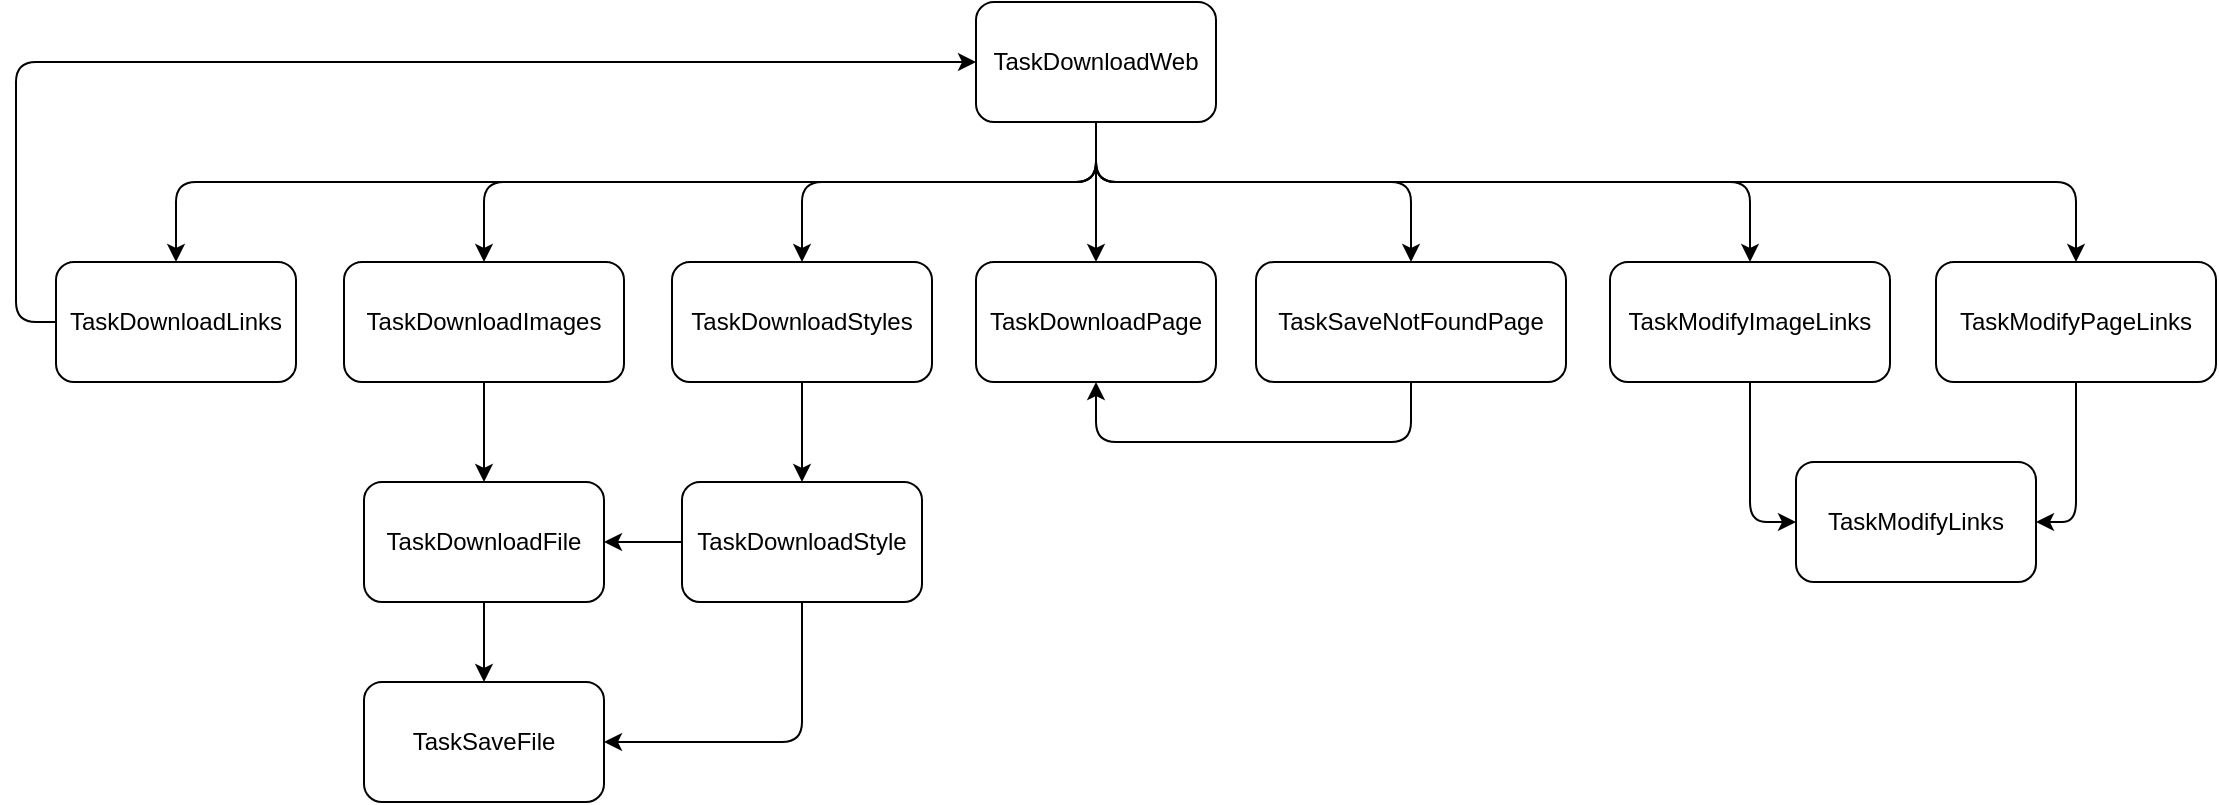 <mxfile version="13.0.3" type="device"><diagram id="C5RBs43oDa-KdzZeNtuy" name="Page-1"><mxGraphModel dx="1240" dy="694" grid="1" gridSize="10" guides="1" tooltips="1" connect="1" arrows="1" fold="1" page="1" pageScale="1" pageWidth="3300" pageHeight="4681" math="0" shadow="0"><root><mxCell id="WIyWlLk6GJQsqaUBKTNV-0"/><mxCell id="WIyWlLk6GJQsqaUBKTNV-1" parent="WIyWlLk6GJQsqaUBKTNV-0"/><mxCell id="BnOHQSBf94BujKAXbUOT-0" value="TaskDownloadWeb" style="rounded=1;whiteSpace=wrap;html=1;" vertex="1" parent="WIyWlLk6GJQsqaUBKTNV-1"><mxGeometry x="610" y="540" width="120" height="60" as="geometry"/></mxCell><mxCell id="BnOHQSBf94BujKAXbUOT-1" value="TaskDownloadLinks" style="rounded=1;whiteSpace=wrap;html=1;" vertex="1" parent="WIyWlLk6GJQsqaUBKTNV-1"><mxGeometry x="150" y="670" width="120" height="60" as="geometry"/></mxCell><mxCell id="BnOHQSBf94BujKAXbUOT-2" value="" style="edgeStyle=elbowEdgeStyle;elbow=vertical;endArrow=classic;html=1;entryX=0.5;entryY=0;entryDx=0;entryDy=0;" edge="1" parent="WIyWlLk6GJQsqaUBKTNV-1" source="BnOHQSBf94BujKAXbUOT-0" target="BnOHQSBf94BujKAXbUOT-1"><mxGeometry width="50" height="50" relative="1" as="geometry"><mxPoint x="390" y="610" as="sourcePoint"/><mxPoint x="420" y="650" as="targetPoint"/><Array as="points"><mxPoint x="310" y="630"/></Array></mxGeometry></mxCell><mxCell id="BnOHQSBf94BujKAXbUOT-3" value="TaskDownloadImages" style="rounded=1;whiteSpace=wrap;html=1;" vertex="1" parent="WIyWlLk6GJQsqaUBKTNV-1"><mxGeometry x="294" y="670" width="140" height="60" as="geometry"/></mxCell><mxCell id="BnOHQSBf94BujKAXbUOT-4" value="" style="edgeStyle=elbowEdgeStyle;elbow=vertical;endArrow=classic;html=1;exitX=0.5;exitY=1;exitDx=0;exitDy=0;entryX=0.5;entryY=0;entryDx=0;entryDy=0;" edge="1" parent="WIyWlLk6GJQsqaUBKTNV-1" source="BnOHQSBf94BujKAXbUOT-0" target="BnOHQSBf94BujKAXbUOT-3"><mxGeometry width="50" height="50" relative="1" as="geometry"><mxPoint x="390" y="610" as="sourcePoint"/><mxPoint x="440" y="560" as="targetPoint"/><Array as="points"><mxPoint x="380" y="630"/></Array></mxGeometry></mxCell><mxCell id="BnOHQSBf94BujKAXbUOT-6" value="TaskDownloadStyles" style="rounded=1;whiteSpace=wrap;html=1;" vertex="1" parent="WIyWlLk6GJQsqaUBKTNV-1"><mxGeometry x="458" y="670" width="130" height="60" as="geometry"/></mxCell><mxCell id="BnOHQSBf94BujKAXbUOT-7" value="" style="edgeStyle=elbowEdgeStyle;elbow=vertical;endArrow=classic;html=1;entryX=0.5;entryY=0;entryDx=0;entryDy=0;exitX=0.5;exitY=1;exitDx=0;exitDy=0;" edge="1" parent="WIyWlLk6GJQsqaUBKTNV-1" source="BnOHQSBf94BujKAXbUOT-0" target="BnOHQSBf94BujKAXbUOT-6"><mxGeometry width="50" height="50" relative="1" as="geometry"><mxPoint x="390" y="750" as="sourcePoint"/><mxPoint x="440" y="700" as="targetPoint"/><Array as="points"><mxPoint x="490" y="630"/></Array></mxGeometry></mxCell><mxCell id="BnOHQSBf94BujKAXbUOT-10" value="" style="edgeStyle=segmentEdgeStyle;endArrow=classic;html=1;exitX=0;exitY=0.5;exitDx=0;exitDy=0;entryX=0;entryY=0.5;entryDx=0;entryDy=0;" edge="1" parent="WIyWlLk6GJQsqaUBKTNV-1" source="BnOHQSBf94BujKAXbUOT-1" target="BnOHQSBf94BujKAXbUOT-0"><mxGeometry width="50" height="50" relative="1" as="geometry"><mxPoint x="110" y="740" as="sourcePoint"/><mxPoint x="170" y="570" as="targetPoint"/><Array as="points"><mxPoint x="130" y="700"/><mxPoint x="130" y="570"/></Array></mxGeometry></mxCell><mxCell id="BnOHQSBf94BujKAXbUOT-12" value="TaskModifyImageLinks" style="rounded=1;whiteSpace=wrap;html=1;" vertex="1" parent="WIyWlLk6GJQsqaUBKTNV-1"><mxGeometry x="927" y="670" width="140" height="60" as="geometry"/></mxCell><mxCell id="BnOHQSBf94BujKAXbUOT-14" value="TaskSaveNotFoundPage" style="rounded=1;whiteSpace=wrap;html=1;" vertex="1" parent="WIyWlLk6GJQsqaUBKTNV-1"><mxGeometry x="750" y="670" width="155" height="60" as="geometry"/></mxCell><mxCell id="BnOHQSBf94BujKAXbUOT-15" value="" style="edgeStyle=elbowEdgeStyle;elbow=vertical;endArrow=classic;html=1;entryX=0.5;entryY=0;entryDx=0;entryDy=0;exitX=0.5;exitY=1;exitDx=0;exitDy=0;" edge="1" parent="WIyWlLk6GJQsqaUBKTNV-1" source="BnOHQSBf94BujKAXbUOT-0" target="BnOHQSBf94BujKAXbUOT-14"><mxGeometry width="50" height="50" relative="1" as="geometry"><mxPoint x="701" y="630" as="sourcePoint"/><mxPoint x="751" y="580" as="targetPoint"/><Array as="points"><mxPoint x="670" y="630"/></Array></mxGeometry></mxCell><mxCell id="BnOHQSBf94BujKAXbUOT-16" value="TaskModifyPageLinks" style="rounded=1;whiteSpace=wrap;html=1;" vertex="1" parent="WIyWlLk6GJQsqaUBKTNV-1"><mxGeometry x="1090" y="670" width="140" height="60" as="geometry"/></mxCell><mxCell id="BnOHQSBf94BujKAXbUOT-18" value="TaskDownloadPage" style="rounded=1;whiteSpace=wrap;html=1;" vertex="1" parent="WIyWlLk6GJQsqaUBKTNV-1"><mxGeometry x="610" y="670" width="120" height="60" as="geometry"/></mxCell><mxCell id="BnOHQSBf94BujKAXbUOT-19" value="" style="edgeStyle=elbowEdgeStyle;elbow=vertical;endArrow=classic;html=1;exitX=0.5;exitY=1;exitDx=0;exitDy=0;entryX=0.5;entryY=0;entryDx=0;entryDy=0;" edge="1" parent="WIyWlLk6GJQsqaUBKTNV-1" source="BnOHQSBf94BujKAXbUOT-0" target="BnOHQSBf94BujKAXbUOT-18"><mxGeometry width="50" height="50" relative="1" as="geometry"><mxPoint x="840" y="650" as="sourcePoint"/><mxPoint x="890" y="600" as="targetPoint"/><Array as="points"><mxPoint x="680" y="630"/></Array></mxGeometry></mxCell><mxCell id="BnOHQSBf94BujKAXbUOT-21" value="TaskDownloadFile" style="rounded=1;whiteSpace=wrap;html=1;" vertex="1" parent="WIyWlLk6GJQsqaUBKTNV-1"><mxGeometry x="304" y="780" width="120" height="60" as="geometry"/></mxCell><mxCell id="BnOHQSBf94BujKAXbUOT-22" value="" style="endArrow=classic;html=1;entryX=0.5;entryY=0;entryDx=0;entryDy=0;exitX=0.5;exitY=1;exitDx=0;exitDy=0;" edge="1" parent="WIyWlLk6GJQsqaUBKTNV-1" source="BnOHQSBf94BujKAXbUOT-3" target="BnOHQSBf94BujKAXbUOT-21"><mxGeometry width="50" height="50" relative="1" as="geometry"><mxPoint x="590" y="700" as="sourcePoint"/><mxPoint x="640" y="650" as="targetPoint"/></mxGeometry></mxCell><mxCell id="BnOHQSBf94BujKAXbUOT-23" value="TaskSaveFile" style="rounded=1;whiteSpace=wrap;html=1;" vertex="1" parent="WIyWlLk6GJQsqaUBKTNV-1"><mxGeometry x="304" y="880" width="120" height="60" as="geometry"/></mxCell><mxCell id="BnOHQSBf94BujKAXbUOT-24" value="" style="endArrow=classic;html=1;exitX=0.5;exitY=1;exitDx=0;exitDy=0;entryX=0.5;entryY=0;entryDx=0;entryDy=0;" edge="1" parent="WIyWlLk6GJQsqaUBKTNV-1" source="BnOHQSBf94BujKAXbUOT-21" target="BnOHQSBf94BujKAXbUOT-23"><mxGeometry width="50" height="50" relative="1" as="geometry"><mxPoint x="590" y="770" as="sourcePoint"/><mxPoint x="640" y="720" as="targetPoint"/></mxGeometry></mxCell><mxCell id="BnOHQSBf94BujKAXbUOT-25" value="TaskDownloadStyle" style="rounded=1;whiteSpace=wrap;html=1;" vertex="1" parent="WIyWlLk6GJQsqaUBKTNV-1"><mxGeometry x="463" y="780" width="120" height="60" as="geometry"/></mxCell><mxCell id="BnOHQSBf94BujKAXbUOT-26" value="" style="endArrow=classic;html=1;exitX=0.5;exitY=1;exitDx=0;exitDy=0;" edge="1" parent="WIyWlLk6GJQsqaUBKTNV-1" source="BnOHQSBf94BujKAXbUOT-6" target="BnOHQSBf94BujKAXbUOT-25"><mxGeometry width="50" height="50" relative="1" as="geometry"><mxPoint x="590" y="770" as="sourcePoint"/><mxPoint x="640" y="720" as="targetPoint"/></mxGeometry></mxCell><mxCell id="BnOHQSBf94BujKAXbUOT-27" value="" style="endArrow=classic;html=1;exitX=0;exitY=0.5;exitDx=0;exitDy=0;entryX=1;entryY=0.5;entryDx=0;entryDy=0;" edge="1" parent="WIyWlLk6GJQsqaUBKTNV-1" source="BnOHQSBf94BujKAXbUOT-25" target="BnOHQSBf94BujKAXbUOT-21"><mxGeometry width="50" height="50" relative="1" as="geometry"><mxPoint x="590" y="770" as="sourcePoint"/><mxPoint x="640" y="720" as="targetPoint"/></mxGeometry></mxCell><mxCell id="BnOHQSBf94BujKAXbUOT-28" value="" style="edgeStyle=elbowEdgeStyle;elbow=horizontal;endArrow=classic;html=1;exitX=0.5;exitY=1;exitDx=0;exitDy=0;entryX=1;entryY=0.5;entryDx=0;entryDy=0;" edge="1" parent="WIyWlLk6GJQsqaUBKTNV-1" source="BnOHQSBf94BujKAXbUOT-25" target="BnOHQSBf94BujKAXbUOT-23"><mxGeometry width="50" height="50" relative="1" as="geometry"><mxPoint x="490" y="910" as="sourcePoint"/><mxPoint x="540" y="860" as="targetPoint"/><Array as="points"><mxPoint x="523" y="880"/></Array></mxGeometry></mxCell><mxCell id="BnOHQSBf94BujKAXbUOT-30" value="" style="edgeStyle=segmentEdgeStyle;endArrow=classic;html=1;entryX=0.5;entryY=1;entryDx=0;entryDy=0;exitX=0.5;exitY=1;exitDx=0;exitDy=0;" edge="1" parent="WIyWlLk6GJQsqaUBKTNV-1" source="BnOHQSBf94BujKAXbUOT-14" target="BnOHQSBf94BujKAXbUOT-18"><mxGeometry width="50" height="50" relative="1" as="geometry"><mxPoint x="710" y="820" as="sourcePoint"/><mxPoint x="760" y="770" as="targetPoint"/><Array as="points"><mxPoint x="827" y="760"/><mxPoint x="670" y="760"/></Array></mxGeometry></mxCell><mxCell id="BnOHQSBf94BujKAXbUOT-31" value="" style="edgeStyle=elbowEdgeStyle;elbow=vertical;endArrow=classic;html=1;entryX=0.5;entryY=0;entryDx=0;entryDy=0;exitX=0.5;exitY=1;exitDx=0;exitDy=0;" edge="1" parent="WIyWlLk6GJQsqaUBKTNV-1" source="BnOHQSBf94BujKAXbUOT-0" target="BnOHQSBf94BujKAXbUOT-12"><mxGeometry width="50" height="50" relative="1" as="geometry"><mxPoint x="840" y="690" as="sourcePoint"/><mxPoint x="890" y="640" as="targetPoint"/><Array as="points"><mxPoint x="830" y="630"/></Array></mxGeometry></mxCell><mxCell id="BnOHQSBf94BujKAXbUOT-32" value="" style="edgeStyle=elbowEdgeStyle;elbow=vertical;endArrow=classic;html=1;entryX=0.5;entryY=0;entryDx=0;entryDy=0;exitX=0.5;exitY=1;exitDx=0;exitDy=0;" edge="1" parent="WIyWlLk6GJQsqaUBKTNV-1" source="BnOHQSBf94BujKAXbUOT-0" target="BnOHQSBf94BujKAXbUOT-16"><mxGeometry width="50" height="50" relative="1" as="geometry"><mxPoint x="930" y="650" as="sourcePoint"/><mxPoint x="980" y="600" as="targetPoint"/><Array as="points"><mxPoint x="920" y="630"/></Array></mxGeometry></mxCell><mxCell id="BnOHQSBf94BujKAXbUOT-33" value="TaskModifyLinks" style="rounded=1;whiteSpace=wrap;html=1;" vertex="1" parent="WIyWlLk6GJQsqaUBKTNV-1"><mxGeometry x="1020" y="770" width="120" height="60" as="geometry"/></mxCell><mxCell id="BnOHQSBf94BujKAXbUOT-35" value="" style="edgeStyle=elbowEdgeStyle;elbow=horizontal;endArrow=classic;html=1;entryX=0;entryY=0.5;entryDx=0;entryDy=0;exitX=0.5;exitY=1;exitDx=0;exitDy=0;" edge="1" parent="WIyWlLk6GJQsqaUBKTNV-1" source="BnOHQSBf94BujKAXbUOT-12" target="BnOHQSBf94BujKAXbUOT-33"><mxGeometry width="50" height="50" relative="1" as="geometry"><mxPoint x="840" y="750" as="sourcePoint"/><mxPoint x="890" y="700" as="targetPoint"/><Array as="points"><mxPoint x="997" y="770"/></Array></mxGeometry></mxCell><mxCell id="BnOHQSBf94BujKAXbUOT-36" value="" style="edgeStyle=elbowEdgeStyle;elbow=horizontal;endArrow=classic;html=1;entryX=1;entryY=0.5;entryDx=0;entryDy=0;exitX=0.5;exitY=1;exitDx=0;exitDy=0;" edge="1" parent="WIyWlLk6GJQsqaUBKTNV-1" source="BnOHQSBf94BujKAXbUOT-16" target="BnOHQSBf94BujKAXbUOT-33"><mxGeometry width="50" height="50" relative="1" as="geometry"><mxPoint x="1220" y="850" as="sourcePoint"/><mxPoint x="1270" y="800" as="targetPoint"/><Array as="points"><mxPoint x="1160" y="770"/></Array></mxGeometry></mxCell></root></mxGraphModel></diagram></mxfile>